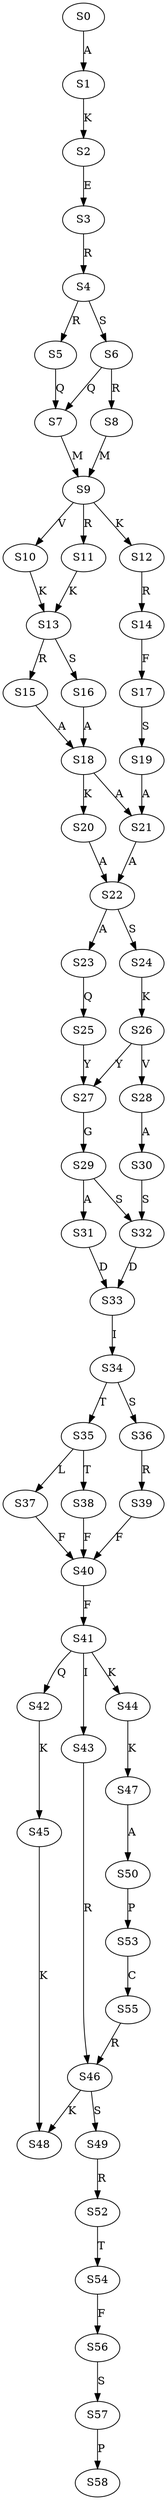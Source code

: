 strict digraph  {
	S0 -> S1 [ label = A ];
	S1 -> S2 [ label = K ];
	S2 -> S3 [ label = E ];
	S3 -> S4 [ label = R ];
	S4 -> S5 [ label = R ];
	S4 -> S6 [ label = S ];
	S5 -> S7 [ label = Q ];
	S6 -> S8 [ label = R ];
	S6 -> S7 [ label = Q ];
	S7 -> S9 [ label = M ];
	S8 -> S9 [ label = M ];
	S9 -> S10 [ label = V ];
	S9 -> S11 [ label = R ];
	S9 -> S12 [ label = K ];
	S10 -> S13 [ label = K ];
	S11 -> S13 [ label = K ];
	S12 -> S14 [ label = R ];
	S13 -> S15 [ label = R ];
	S13 -> S16 [ label = S ];
	S14 -> S17 [ label = F ];
	S15 -> S18 [ label = A ];
	S16 -> S18 [ label = A ];
	S17 -> S19 [ label = S ];
	S18 -> S20 [ label = K ];
	S18 -> S21 [ label = A ];
	S19 -> S21 [ label = A ];
	S20 -> S22 [ label = A ];
	S21 -> S22 [ label = A ];
	S22 -> S23 [ label = A ];
	S22 -> S24 [ label = S ];
	S23 -> S25 [ label = Q ];
	S24 -> S26 [ label = K ];
	S25 -> S27 [ label = Y ];
	S26 -> S28 [ label = V ];
	S26 -> S27 [ label = Y ];
	S27 -> S29 [ label = G ];
	S28 -> S30 [ label = A ];
	S29 -> S31 [ label = A ];
	S29 -> S32 [ label = S ];
	S30 -> S32 [ label = S ];
	S31 -> S33 [ label = D ];
	S32 -> S33 [ label = D ];
	S33 -> S34 [ label = I ];
	S34 -> S35 [ label = T ];
	S34 -> S36 [ label = S ];
	S35 -> S37 [ label = L ];
	S35 -> S38 [ label = T ];
	S36 -> S39 [ label = R ];
	S37 -> S40 [ label = F ];
	S38 -> S40 [ label = F ];
	S39 -> S40 [ label = F ];
	S40 -> S41 [ label = F ];
	S41 -> S42 [ label = Q ];
	S41 -> S43 [ label = I ];
	S41 -> S44 [ label = K ];
	S42 -> S45 [ label = K ];
	S43 -> S46 [ label = R ];
	S44 -> S47 [ label = K ];
	S45 -> S48 [ label = K ];
	S46 -> S48 [ label = K ];
	S46 -> S49 [ label = S ];
	S47 -> S50 [ label = A ];
	S49 -> S52 [ label = R ];
	S50 -> S53 [ label = P ];
	S52 -> S54 [ label = T ];
	S53 -> S55 [ label = C ];
	S54 -> S56 [ label = F ];
	S55 -> S46 [ label = R ];
	S56 -> S57 [ label = S ];
	S57 -> S58 [ label = P ];
}
